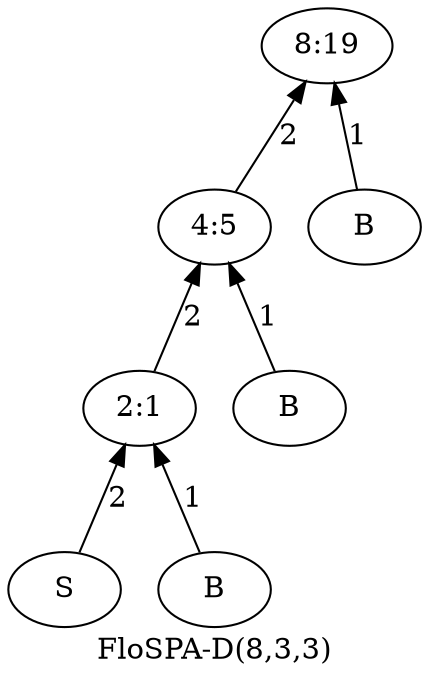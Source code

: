 digraph flospaD{
rankdir = BT;
label = "FloSPA-D(8,3,3)";
X1 [label="8:19"];
X2 [label="4:5"];
X3 [label="2:1"];
x3 [label="S";
]x3 -> X3 [label="2"];
y1 [label="B";
]y1 -> X1 [label="1"];
y2 [label="B";
]y2 -> X2 [label="1"];
y3 [label="B";
]y3 -> X3 [label="1"];
X2 -> X1 [label="2"];
X3 -> X2 [label="2"];
}